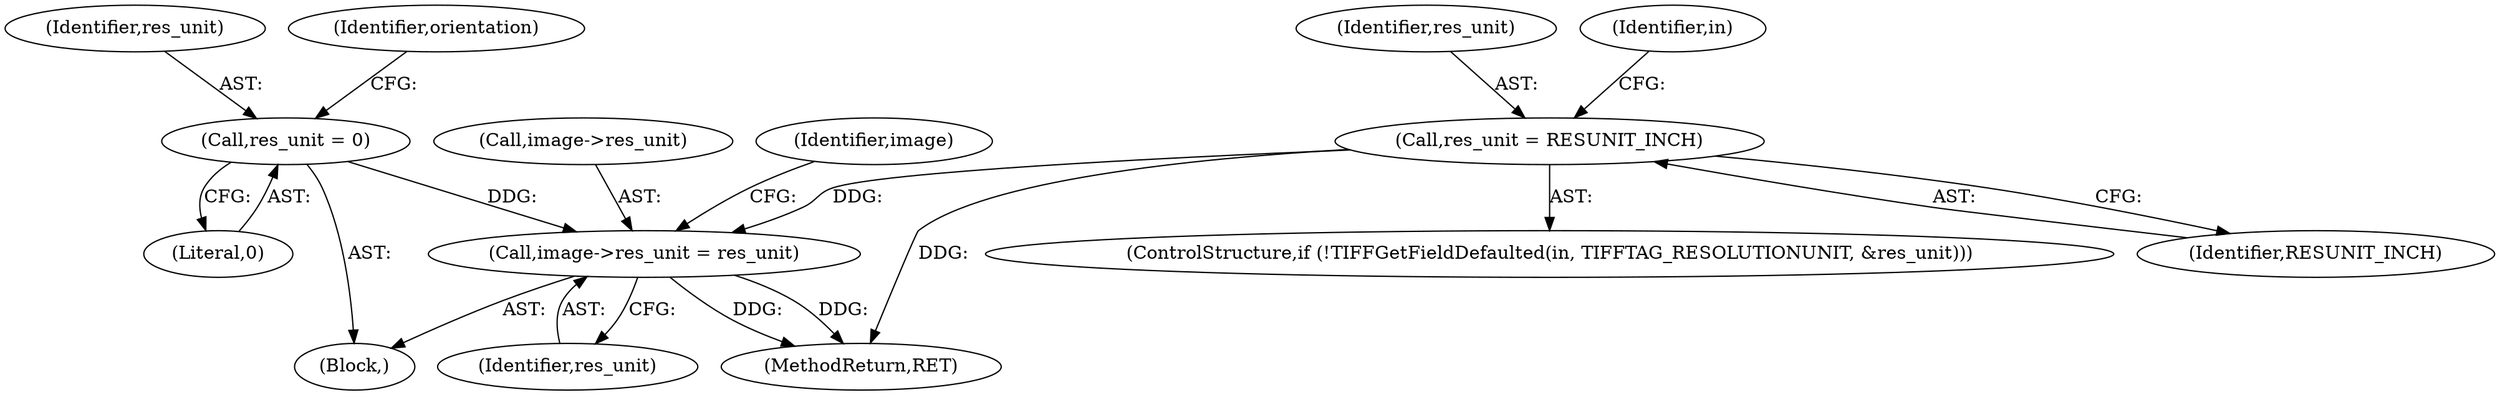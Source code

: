 digraph "0_libtiff_83a4b92815ea04969d494416eaae3d4c6b338e4a#diff-c8b4b355f9b5c06d585b23138e1c185f_5@pointer" {
"1000459" [label="(Call,image->res_unit = res_unit)"];
"1000163" [label="(Call,res_unit = 0)"];
"1000299" [label="(Call,res_unit = RESUNIT_INCH)"];
"1000300" [label="(Identifier,res_unit)"];
"1000292" [label="(ControlStructure,if (!TIFFGetFieldDefaulted(in, TIFFTAG_RESOLUTIONUNIT, &res_unit)))"];
"1001187" [label="(MethodReturn,RET)"];
"1000164" [label="(Identifier,res_unit)"];
"1000301" [label="(Identifier,RESUNIT_INCH)"];
"1000132" [label="(Block,)"];
"1000168" [label="(Identifier,orientation)"];
"1000463" [label="(Identifier,res_unit)"];
"1000299" [label="(Call,res_unit = RESUNIT_INCH)"];
"1000165" [label="(Literal,0)"];
"1000163" [label="(Call,res_unit = 0)"];
"1000459" [label="(Call,image->res_unit = res_unit)"];
"1000305" [label="(Identifier,in)"];
"1000460" [label="(Call,image->res_unit)"];
"1000466" [label="(Identifier,image)"];
"1000459" -> "1000132"  [label="AST: "];
"1000459" -> "1000463"  [label="CFG: "];
"1000460" -> "1000459"  [label="AST: "];
"1000463" -> "1000459"  [label="AST: "];
"1000466" -> "1000459"  [label="CFG: "];
"1000459" -> "1001187"  [label="DDG: "];
"1000459" -> "1001187"  [label="DDG: "];
"1000163" -> "1000459"  [label="DDG: "];
"1000299" -> "1000459"  [label="DDG: "];
"1000163" -> "1000132"  [label="AST: "];
"1000163" -> "1000165"  [label="CFG: "];
"1000164" -> "1000163"  [label="AST: "];
"1000165" -> "1000163"  [label="AST: "];
"1000168" -> "1000163"  [label="CFG: "];
"1000299" -> "1000292"  [label="AST: "];
"1000299" -> "1000301"  [label="CFG: "];
"1000300" -> "1000299"  [label="AST: "];
"1000301" -> "1000299"  [label="AST: "];
"1000305" -> "1000299"  [label="CFG: "];
"1000299" -> "1001187"  [label="DDG: "];
}

